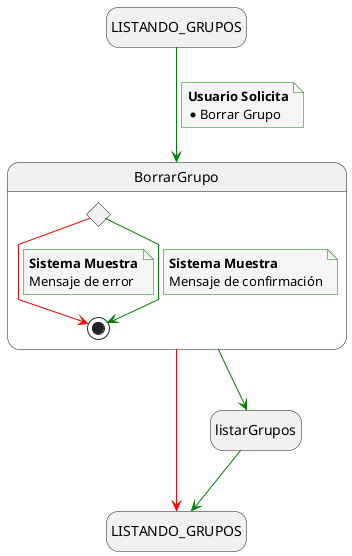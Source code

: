 @startuml borrar_grupo

skinparam {
    NoteBackgroundColor #whiteSmoke
    ArrowColor #green
    NoteBorderColor #green
    linetype polyline
}

hide empty description

state startState as "LISTANDO_GRUPOS"
state endState as "LISTANDO_GRUPOS"
state listarGrupos as "listarGrupos"

startState --> BorrarGrupo
note on link
    <b>Usuario Solicita</b>
    * Borrar Grupo
end note

BorrarGrupo -[#red]-> endState
BorrarGrupo --> listarGrupos
listarGrupos --> endState

state BorrarGrupo {
    state revisionFiltrosEnviados <<choice>>

    revisionFiltrosEnviados -[#red]-> [*]
    note on link
        <b>Sistema Muestra</b>
        Mensaje de error
    end note

    revisionFiltrosEnviados --> [*]
    note on link
        <b>Sistema Muestra</b>
        Mensaje de confirmación
    end note
}

@enduml
